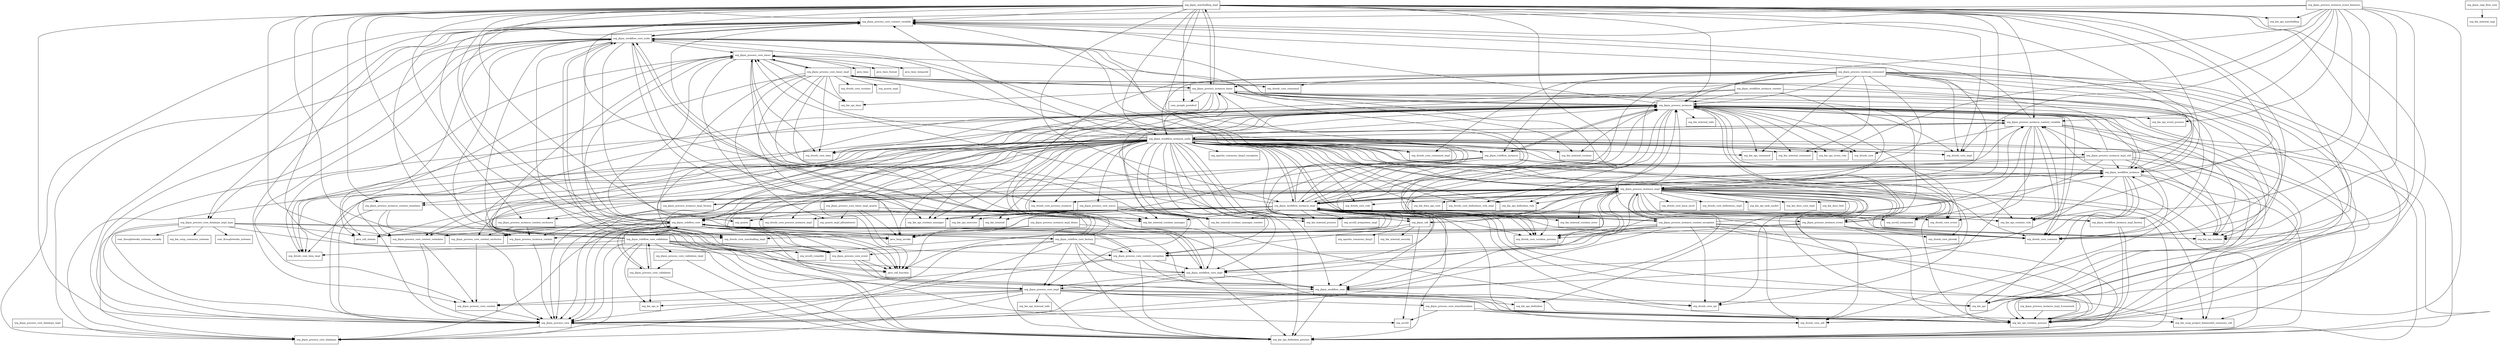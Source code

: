 digraph jbpm_flow_7_17_0_Final_package_dependencies {
  node [shape = box, fontsize=10.0];
  org_jbpm_marshalling_impl -> com_google_protobuf;
  org_jbpm_marshalling_impl -> org_drools_core_common;
  org_jbpm_marshalling_impl -> org_drools_core_impl;
  org_jbpm_marshalling_impl -> org_drools_core_marshalling_impl;
  org_jbpm_marshalling_impl -> org_drools_core_process_instance;
  org_jbpm_marshalling_impl -> org_drools_core_process_instance_impl;
  org_jbpm_marshalling_impl -> org_drools_core_runtime_process;
  org_jbpm_marshalling_impl -> org_drools_core_util;
  org_jbpm_marshalling_impl -> org_jbpm_process_core;
  org_jbpm_marshalling_impl -> org_jbpm_process_core_context_exclusive;
  org_jbpm_marshalling_impl -> org_jbpm_process_core_context_swimlane;
  org_jbpm_marshalling_impl -> org_jbpm_process_core_context_variable;
  org_jbpm_marshalling_impl -> org_jbpm_process_instance;
  org_jbpm_marshalling_impl -> org_jbpm_process_instance_context_exclusive;
  org_jbpm_marshalling_impl -> org_jbpm_process_instance_context_swimlane;
  org_jbpm_marshalling_impl -> org_jbpm_process_instance_context_variable;
  org_jbpm_marshalling_impl -> org_jbpm_process_instance_impl;
  org_jbpm_marshalling_impl -> org_jbpm_process_instance_timer;
  org_jbpm_marshalling_impl -> org_jbpm_ruleflow_core;
  org_jbpm_marshalling_impl -> org_jbpm_ruleflow_instance;
  org_jbpm_marshalling_impl -> org_jbpm_workflow_instance;
  org_jbpm_marshalling_impl -> org_jbpm_workflow_instance_impl;
  org_jbpm_marshalling_impl -> org_jbpm_workflow_instance_node;
  org_jbpm_marshalling_impl -> org_kie_api;
  org_jbpm_marshalling_impl -> org_kie_api_definition_process;
  org_jbpm_marshalling_impl -> org_kie_api_marshalling;
  org_jbpm_marshalling_impl -> org_kie_api_runtime_process;
  org_jbpm_marshalling_impl -> org_kie_api_runtime_rule;
  org_jbpm_osgi_flow_core -> org_kie_internal_osgi;
  org_jbpm_process_core -> org_jbpm_process_core_datatype;
  org_jbpm_process_core -> org_kie_api_definition_process;
  org_jbpm_process_core_async -> org_drools_core_process_instance_impl;
  org_jbpm_process_core_async -> org_kie_api_executor;
  org_jbpm_process_core_async -> org_kie_api_runtime;
  org_jbpm_process_core_async -> org_kie_api_runtime_manager;
  org_jbpm_process_core_async -> org_kie_api_runtime_process;
  org_jbpm_process_core_async -> org_kie_internal;
  org_jbpm_process_core_async -> org_kie_internal_process;
  org_jbpm_process_core_async -> org_kie_internal_runtime_manager;
  org_jbpm_process_core_async -> org_kie_internal_runtime_manager_context;
  org_jbpm_process_core_context -> org_jbpm_process_core;
  org_jbpm_process_core_context_exception -> org_jbpm_process_core;
  org_jbpm_process_core_context_exception -> org_jbpm_process_core_context;
  org_jbpm_process_core_context_exception -> org_jbpm_ruleflow_core;
  org_jbpm_process_core_context_exception -> org_jbpm_workflow_core;
  org_jbpm_process_core_context_exception -> org_jbpm_workflow_core_impl;
  org_jbpm_process_core_context_exception -> org_kie_api_definition_process;
  org_jbpm_process_core_context_exclusive -> org_jbpm_process_core;
  org_jbpm_process_core_context_exclusive -> org_jbpm_process_core_context;
  org_jbpm_process_core_context_swimlane -> org_jbpm_process_core;
  org_jbpm_process_core_context_swimlane -> org_jbpm_process_core_context;
  org_jbpm_process_core_context_variable -> org_jbpm_process_core;
  org_jbpm_process_core_context_variable -> org_jbpm_process_core_context;
  org_jbpm_process_core_context_variable -> org_jbpm_process_core_datatype;
  org_jbpm_process_core_context_variable -> org_jbpm_process_core_datatype_impl_type;
  org_jbpm_process_core_context_variable -> org_jbpm_workflow_core_node;
  org_jbpm_process_core_datatype_impl -> org_jbpm_process_core_datatype;
  org_jbpm_process_core_datatype_impl_type -> com_thoughtworks_xstream;
  org_jbpm_process_core_datatype_impl_type -> com_thoughtworks_xstream_security;
  org_jbpm_process_core_datatype_impl_type -> java_lang_invoke;
  org_jbpm_process_core_datatype_impl_type -> java_util_function;
  org_jbpm_process_core_datatype_impl_type -> java_util_stream;
  org_jbpm_process_core_datatype_impl_type -> org_drools_core_common;
  org_jbpm_process_core_datatype_impl_type -> org_jbpm_process_core;
  org_jbpm_process_core_datatype_impl_type -> org_jbpm_process_core_datatype;
  org_jbpm_process_core_datatype_impl_type -> org_kie_soup_commons_xstream;
  org_jbpm_process_core_event -> java_util_function;
  org_jbpm_process_core_event -> org_jbpm_process_core_impl;
  org_jbpm_process_core_event -> org_jbpm_workflow_core_node;
  org_jbpm_process_core_event -> org_kie_api_runtime_process;
  org_jbpm_process_core_impl -> org_jbpm_process_core;
  org_jbpm_process_core_impl -> org_jbpm_process_core_context;
  org_jbpm_process_core_impl -> org_jbpm_process_core_datatype;
  org_jbpm_process_core_impl -> org_jbpm_process_core_transformation;
  org_jbpm_process_core_impl -> org_kie_api;
  org_jbpm_process_core_impl -> org_kie_api_definition;
  org_jbpm_process_core_impl -> org_kie_api_definition_process;
  org_jbpm_process_core_impl -> org_kie_api_internal_utils;
  org_jbpm_process_core_impl -> org_kie_api_io;
  org_jbpm_process_core_impl -> org_kie_api_runtime_process;
  org_jbpm_process_core_timer -> java_lang_invoke;
  org_jbpm_process_core_timer -> java_time;
  org_jbpm_process_core_timer -> java_time_format;
  org_jbpm_process_core_timer -> java_time_temporal;
  org_jbpm_process_core_timer -> java_util_function;
  org_jbpm_process_core_timer -> java_util_stream;
  org_jbpm_process_core_timer -> org_drools_core_time;
  org_jbpm_process_core_timer -> org_drools_core_time_impl;
  org_jbpm_process_core_timer -> org_jbpm_process_core_timer_impl;
  org_jbpm_process_core_timer -> org_jbpm_util;
  org_jbpm_process_core_timer -> org_kie_api_time;
  org_jbpm_process_core_timer_impl -> org_drools_core_command;
  org_jbpm_process_core_timer_impl -> org_drools_core_command_impl;
  org_jbpm_process_core_timer_impl -> org_drools_core_common;
  org_jbpm_process_core_timer_impl -> org_drools_core_runtime;
  org_jbpm_process_core_timer_impl -> org_drools_core_time;
  org_jbpm_process_core_timer_impl -> org_drools_core_time_impl;
  org_jbpm_process_core_timer_impl -> org_jbpm_process_core_timer;
  org_jbpm_process_core_timer_impl -> org_jbpm_process_instance_timer;
  org_jbpm_process_core_timer_impl -> org_kie_api_runtime;
  org_jbpm_process_core_timer_impl -> org_kie_api_runtime_manager;
  org_jbpm_process_core_timer_impl -> org_kie_api_time;
  org_jbpm_process_core_timer_impl -> org_kie_internal_runtime_manager;
  org_jbpm_process_core_timer_impl -> org_kie_internal_runtime_manager_context;
  org_jbpm_process_core_timer_impl -> org_quartz;
  org_jbpm_process_core_timer_impl -> org_quartz_impl;
  org_jbpm_process_core_timer_impl -> org_quartz_impl_jdbcjobstore;
  org_jbpm_process_core_timer_impl_quartz -> java_lang_invoke;
  org_jbpm_process_core_timer_impl_quartz -> java_util_function;
  org_jbpm_process_core_timer_impl_quartz -> org_kie_internal_runtime_manager;
  org_jbpm_process_core_timer_impl_quartz -> org_quartz;
  org_jbpm_process_core_timer_impl_quartz -> org_quartz_impl_jdbcjobstore;
  org_jbpm_process_core_transformation -> org_drools_core_util;
  org_jbpm_process_core_transformation -> org_kie_api_runtime_process;
  org_jbpm_process_core_transformation -> org_kie_soup_project_datamodel_commons_util;
  org_jbpm_process_core_transformation -> org_mvel2;
  org_jbpm_process_core_validation -> org_jbpm_ruleflow_core;
  org_jbpm_process_core_validation -> org_jbpm_ruleflow_core_validation;
  org_jbpm_process_core_validation -> org_kie_api_definition_process;
  org_jbpm_process_core_validation -> org_kie_api_io;
  org_jbpm_process_core_validation_impl -> org_jbpm_process_core_validation;
  org_jbpm_process_core_validation_impl -> org_kie_api_definition_process;
  org_jbpm_process_instance -> org_drools_core;
  org_jbpm_process_instance -> org_drools_core_common;
  org_jbpm_process_instance -> org_drools_core_definitions_rule_impl;
  org_jbpm_process_instance -> org_drools_core_event;
  org_jbpm_process_instance -> org_drools_core_impl;
  org_jbpm_process_instance -> org_drools_core_marshalling_impl;
  org_jbpm_process_instance -> org_drools_core_phreak;
  org_jbpm_process_instance -> org_drools_core_runtime_process;
  org_jbpm_process_instance -> org_drools_core_time;
  org_jbpm_process_instance -> org_drools_core_time_impl;
  org_jbpm_process_instance -> org_jbpm_process_core;
  org_jbpm_process_instance -> org_jbpm_process_core_context_variable;
  org_jbpm_process_instance -> org_jbpm_process_core_event;
  org_jbpm_process_instance -> org_jbpm_process_core_timer;
  org_jbpm_process_instance -> org_jbpm_process_instance_context_variable;
  org_jbpm_process_instance -> org_jbpm_process_instance_event;
  org_jbpm_process_instance -> org_jbpm_process_instance_timer;
  org_jbpm_process_instance -> org_jbpm_ruleflow_core;
  org_jbpm_process_instance -> org_jbpm_ruleflow_instance;
  org_jbpm_process_instance -> org_jbpm_workflow_core_node;
  org_jbpm_process_instance -> org_kie_api;
  org_jbpm_process_instance -> org_kie_api_command;
  org_jbpm_process_instance -> org_kie_api_definition_process;
  org_jbpm_process_instance -> org_kie_api_definition_rule;
  org_jbpm_process_instance -> org_kie_api_event_process;
  org_jbpm_process_instance -> org_kie_api_event_rule;
  org_jbpm_process_instance -> org_kie_api_runtime;
  org_jbpm_process_instance -> org_kie_api_runtime_manager;
  org_jbpm_process_instance -> org_kie_api_runtime_process;
  org_jbpm_process_instance -> org_kie_api_runtime_rule;
  org_jbpm_process_instance -> org_kie_internal_command;
  org_jbpm_process_instance -> org_kie_internal_process;
  org_jbpm_process_instance -> org_kie_internal_runtime;
  org_jbpm_process_instance -> org_kie_internal_runtime_manager;
  org_jbpm_process_instance -> org_kie_internal_runtime_manager_context;
  org_jbpm_process_instance -> org_kie_internal_utils;
  org_jbpm_process_instance_command -> org_drools_core_command;
  org_jbpm_process_instance_command -> org_drools_core_command_impl;
  org_jbpm_process_instance_command -> org_drools_core_common;
  org_jbpm_process_instance_command -> org_drools_core_impl;
  org_jbpm_process_instance_command -> org_drools_core_runtime_process;
  org_jbpm_process_instance_command -> org_jbpm_process_instance;
  org_jbpm_process_instance_command -> org_jbpm_process_instance_impl;
  org_jbpm_process_instance_command -> org_jbpm_process_instance_timer;
  org_jbpm_process_instance_command -> org_jbpm_ruleflow_instance;
  org_jbpm_process_instance_command -> org_jbpm_workflow_core_impl;
  org_jbpm_process_instance_command -> org_jbpm_workflow_instance;
  org_jbpm_process_instance_command -> org_jbpm_workflow_instance_impl;
  org_jbpm_process_instance_command -> org_jbpm_workflow_instance_node;
  org_jbpm_process_instance_command -> org_kie_api;
  org_jbpm_process_instance_command -> org_kie_api_command;
  org_jbpm_process_instance_command -> org_kie_api_definition_process;
  org_jbpm_process_instance_command -> org_kie_api_runtime;
  org_jbpm_process_instance_command -> org_kie_api_runtime_process;
  org_jbpm_process_instance_command -> org_kie_internal_command;
  org_jbpm_process_instance_context -> org_jbpm_process_core;
  org_jbpm_process_instance_context -> org_jbpm_process_instance;
  org_jbpm_process_instance_context_exception -> org_drools_core_common;
  org_jbpm_process_instance_context_exception -> org_drools_core_spi;
  org_jbpm_process_instance_context_exception -> org_jbpm_process_core;
  org_jbpm_process_instance_context_exception -> org_jbpm_process_core_context_exception;
  org_jbpm_process_instance_context_exception -> org_jbpm_process_instance;
  org_jbpm_process_instance_context_exception -> org_jbpm_process_instance_context;
  org_jbpm_process_instance_context_exception -> org_jbpm_process_instance_impl;
  org_jbpm_process_instance_context_exception -> org_jbpm_workflow_core;
  org_jbpm_process_instance_context_exception -> org_jbpm_workflow_core_impl;
  org_jbpm_process_instance_context_exception -> org_jbpm_workflow_core_node;
  org_jbpm_process_instance_context_exception -> org_jbpm_workflow_instance;
  org_jbpm_process_instance_context_exception -> org_jbpm_workflow_instance_impl;
  org_jbpm_process_instance_context_exception -> org_jbpm_workflow_instance_node;
  org_jbpm_process_instance_context_exception -> org_kie_api_definition_process;
  org_jbpm_process_instance_context_exception -> org_kie_api_runtime;
  org_jbpm_process_instance_context_exception -> org_kie_api_runtime_process;
  org_jbpm_process_instance_context_exclusive -> org_jbpm_process_core_context_exclusive;
  org_jbpm_process_instance_context_exclusive -> org_jbpm_process_instance_context;
  org_jbpm_process_instance_context_exclusive -> org_kie_api_runtime_process;
  org_jbpm_process_instance_context_swimlane -> org_jbpm_process_core;
  org_jbpm_process_instance_context_swimlane -> org_jbpm_process_core_context_swimlane;
  org_jbpm_process_instance_context_swimlane -> org_jbpm_process_instance_context;
  org_jbpm_process_instance_context_variable -> org_drools_core;
  org_jbpm_process_instance_context_variable -> org_drools_core_common;
  org_jbpm_process_instance_context_variable -> org_drools_core_event;
  org_jbpm_process_instance_context_variable -> org_drools_core_runtime_process;
  org_jbpm_process_instance_context_variable -> org_jbpm_process_core;
  org_jbpm_process_instance_context_variable -> org_jbpm_process_core_context_variable;
  org_jbpm_process_instance_context_variable -> org_jbpm_process_instance;
  org_jbpm_process_instance_context_variable -> org_jbpm_process_instance_context;
  org_jbpm_process_instance_context_variable -> org_jbpm_workflow_core;
  org_jbpm_process_instance_context_variable -> org_jbpm_workflow_instance_node;
  org_jbpm_process_instance_context_variable -> org_kie_api_definition_process;
  org_jbpm_process_instance_context_variable -> org_kie_api_runtime;
  org_jbpm_process_instance_context_variable -> org_kie_api_runtime_process;
  org_jbpm_process_instance_context_variable -> org_kie_api_runtime_rule;
  org_jbpm_process_instance_event -> org_drools_core_common;
  org_jbpm_process_instance_event -> org_drools_core_marshalling_impl;
  org_jbpm_process_instance_event -> org_drools_core_phreak;
  org_jbpm_process_instance_event -> org_drools_core_runtime_process;
  org_jbpm_process_instance_event -> org_jbpm_process_instance;
  org_jbpm_process_instance_event -> org_kie_api_runtime_process;
  org_jbpm_process_instance_event_listeners -> org_drools_core_common;
  org_jbpm_process_instance_event_listeners -> org_drools_core_impl;
  org_jbpm_process_instance_event_listeners -> org_drools_core_marshalling_impl;
  org_jbpm_process_instance_event_listeners -> org_jbpm_process_core_context_variable;
  org_jbpm_process_instance_event_listeners -> org_jbpm_process_instance;
  org_jbpm_process_instance_event_listeners -> org_jbpm_process_instance_context_variable;
  org_jbpm_process_instance_event_listeners -> org_jbpm_workflow_instance;
  org_jbpm_process_instance_event_listeners -> org_kie_api_event_process;
  org_jbpm_process_instance_event_listeners -> org_kie_api_event_rule;
  org_jbpm_process_instance_event_listeners -> org_kie_api_marshalling;
  org_jbpm_process_instance_event_listeners -> org_kie_api_runtime;
  org_jbpm_process_instance_event_listeners -> org_kie_api_runtime_process;
  org_jbpm_process_instance_event_listeners -> org_kie_api_runtime_rule;
  org_jbpm_process_instance_impl -> org_drools_core_base_mvel;
  org_jbpm_process_instance_impl -> org_drools_core_common;
  org_jbpm_process_instance_impl -> org_drools_core_definitions_impl;
  org_jbpm_process_instance_impl -> org_drools_core_definitions_rule_impl;
  org_jbpm_process_instance_impl -> org_drools_core_process_instance;
  org_jbpm_process_instance_impl -> org_drools_core_rule;
  org_jbpm_process_instance_impl -> org_drools_core_runtime_process;
  org_jbpm_process_instance_impl -> org_drools_core_spi;
  org_jbpm_process_instance_impl -> org_drools_core_util;
  org_jbpm_process_instance_impl -> org_jbpm_process_core;
  org_jbpm_process_instance_impl -> org_jbpm_process_core_context_exception;
  org_jbpm_process_instance_impl -> org_jbpm_process_core_context_swimlane;
  org_jbpm_process_instance_impl -> org_jbpm_process_core_context_variable;
  org_jbpm_process_instance_impl -> org_jbpm_process_core_impl;
  org_jbpm_process_instance_impl -> org_jbpm_process_instance;
  org_jbpm_process_instance_impl -> org_jbpm_process_instance_context_exception;
  org_jbpm_process_instance_impl -> org_jbpm_process_instance_context_swimlane;
  org_jbpm_process_instance_impl -> org_jbpm_process_instance_context_variable;
  org_jbpm_process_instance_impl -> org_jbpm_process_instance_impl_factory;
  org_jbpm_process_instance_impl -> org_jbpm_util;
  org_jbpm_process_instance_impl -> org_jbpm_workflow_core;
  org_jbpm_process_instance_impl -> org_jbpm_workflow_instance;
  org_jbpm_process_instance_impl -> org_jbpm_workflow_instance_impl;
  org_jbpm_process_instance_impl -> org_jbpm_workflow_instance_node;
  org_jbpm_process_instance_impl -> org_kie_api;
  org_jbpm_process_instance_impl -> org_kie_api_definition;
  org_jbpm_process_instance_impl -> org_kie_api_definition_process;
  org_jbpm_process_instance_impl -> org_kie_api_definition_rule;
  org_jbpm_process_instance_impl -> org_kie_api_runtime;
  org_jbpm_process_instance_impl -> org_kie_api_runtime_process;
  org_jbpm_process_instance_impl -> org_kie_api_runtime_rule;
  org_jbpm_process_instance_impl -> org_kie_api_task_model;
  org_jbpm_process_instance_impl -> org_kie_dmn_api_core;
  org_jbpm_process_instance_impl -> org_kie_dmn_core_impl;
  org_jbpm_process_instance_impl -> org_kie_dmn_feel;
  org_jbpm_process_instance_impl -> org_kie_internal_process;
  org_jbpm_process_instance_impl -> org_kie_internal_runtime_error;
  org_jbpm_process_instance_impl -> org_kie_soup_project_datamodel_commons_util;
  org_jbpm_process_instance_impl -> org_mvel2_integration;
  org_jbpm_process_instance_impl_demo -> java_lang_invoke;
  org_jbpm_process_instance_impl_demo -> java_util_function;
  org_jbpm_process_instance_impl_demo -> org_kie_api_runtime_process;
  org_jbpm_process_instance_impl_factory -> org_jbpm_process_core;
  org_jbpm_process_instance_impl_factory -> org_jbpm_process_instance;
  org_jbpm_process_instance_impl_factory -> org_jbpm_process_instance_context;
  org_jbpm_process_instance_impl_factory -> org_jbpm_process_instance_impl;
  org_jbpm_process_instance_impl_humantask -> org_kie_api_runtime_process;
  org_jbpm_process_instance_impl_util -> org_drools_core_util;
  org_jbpm_process_instance_impl_util -> org_jbpm_process_core_context_variable;
  org_jbpm_process_instance_impl_util -> org_jbpm_process_instance;
  org_jbpm_process_instance_impl_util -> org_jbpm_process_instance_context_variable;
  org_jbpm_process_instance_impl_util -> org_jbpm_util;
  org_jbpm_process_instance_impl_util -> org_jbpm_workflow_instance;
  org_jbpm_process_instance_impl_util -> org_jbpm_workflow_instance_impl;
  org_jbpm_process_instance_impl_util -> org_kie_api_runtime_process;
  org_jbpm_process_instance_impl_util -> org_kie_soup_project_datamodel_commons_util;
  org_jbpm_process_instance_impl_util -> org_mvel2_integration;
  org_jbpm_process_instance_timer -> com_google_protobuf;
  org_jbpm_process_instance_timer -> org_drools_core_common;
  org_jbpm_process_instance_timer -> org_drools_core_marshalling_impl;
  org_jbpm_process_instance_timer -> org_drools_core_runtime_process;
  org_jbpm_process_instance_timer -> org_drools_core_time;
  org_jbpm_process_instance_timer -> org_drools_core_time_impl;
  org_jbpm_process_instance_timer -> org_jbpm_marshalling_impl;
  org_jbpm_process_instance_timer -> org_jbpm_process_core_timer_impl;
  org_jbpm_process_instance_timer -> org_jbpm_process_instance;
  org_jbpm_process_instance_timer -> org_jbpm_process_instance_event;
  org_jbpm_process_instance_timer -> org_kie_api_runtime;
  org_jbpm_process_instance_timer -> org_kie_api_runtime_process;
  org_jbpm_process_instance_timer -> org_kie_api_time;
  org_jbpm_process_instance_timer -> org_kie_internal_runtime;
  org_jbpm_ruleflow_core -> java_lang_invoke;
  org_jbpm_ruleflow_core -> java_util_function;
  org_jbpm_ruleflow_core -> java_util_stream;
  org_jbpm_ruleflow_core -> org_jbpm_process_core;
  org_jbpm_ruleflow_core -> org_jbpm_process_core_context_exception;
  org_jbpm_ruleflow_core -> org_jbpm_process_core_context_swimlane;
  org_jbpm_ruleflow_core -> org_jbpm_process_core_context_variable;
  org_jbpm_ruleflow_core -> org_jbpm_process_core_datatype;
  org_jbpm_ruleflow_core -> org_jbpm_process_core_event;
  org_jbpm_ruleflow_core -> org_jbpm_process_core_timer;
  org_jbpm_ruleflow_core -> org_jbpm_process_core_validation;
  org_jbpm_ruleflow_core -> org_jbpm_ruleflow_core_factory;
  org_jbpm_ruleflow_core -> org_jbpm_ruleflow_core_validation;
  org_jbpm_ruleflow_core -> org_jbpm_workflow_core;
  org_jbpm_ruleflow_core -> org_jbpm_workflow_core_impl;
  org_jbpm_ruleflow_core -> org_jbpm_workflow_core_node;
  org_jbpm_ruleflow_core -> org_kie_api_definition_process;
  org_jbpm_ruleflow_core_factory -> org_jbpm_process_core;
  org_jbpm_ruleflow_core_factory -> org_jbpm_process_core_context_exception;
  org_jbpm_ruleflow_core_factory -> org_jbpm_process_core_context_variable;
  org_jbpm_ruleflow_core_factory -> org_jbpm_process_core_datatype;
  org_jbpm_ruleflow_core_factory -> org_jbpm_process_core_event;
  org_jbpm_ruleflow_core_factory -> org_jbpm_process_core_impl;
  org_jbpm_ruleflow_core_factory -> org_jbpm_process_core_timer;
  org_jbpm_ruleflow_core_factory -> org_jbpm_process_instance_impl;
  org_jbpm_ruleflow_core_factory -> org_jbpm_ruleflow_core;
  org_jbpm_ruleflow_core_factory -> org_jbpm_workflow_core;
  org_jbpm_ruleflow_core_factory -> org_jbpm_workflow_core_impl;
  org_jbpm_ruleflow_core_factory -> org_jbpm_workflow_core_node;
  org_jbpm_ruleflow_core_factory -> org_kie_api_definition_process;
  org_jbpm_ruleflow_core_validation -> org_drools_core_time_impl;
  org_jbpm_ruleflow_core_validation -> org_jbpm_process_core;
  org_jbpm_ruleflow_core_validation -> org_jbpm_process_core_context_exception;
  org_jbpm_ruleflow_core_validation -> org_jbpm_process_core_context_variable;
  org_jbpm_ruleflow_core_validation -> org_jbpm_process_core_datatype;
  org_jbpm_ruleflow_core_validation -> org_jbpm_process_core_event;
  org_jbpm_ruleflow_core_validation -> org_jbpm_process_core_timer;
  org_jbpm_ruleflow_core_validation -> org_jbpm_process_core_validation;
  org_jbpm_ruleflow_core_validation -> org_jbpm_process_core_validation_impl;
  org_jbpm_ruleflow_core_validation -> org_jbpm_ruleflow_core;
  org_jbpm_ruleflow_core_validation -> org_jbpm_workflow_core;
  org_jbpm_ruleflow_core_validation -> org_jbpm_workflow_core_impl;
  org_jbpm_ruleflow_core_validation -> org_jbpm_workflow_core_node;
  org_jbpm_ruleflow_core_validation -> org_kie_api_definition_process;
  org_jbpm_ruleflow_core_validation -> org_kie_api_io;
  org_jbpm_ruleflow_core_validation -> org_mvel2;
  org_jbpm_ruleflow_core_validation -> org_mvel2_compiler;
  org_jbpm_ruleflow_instance -> java_lang_invoke;
  org_jbpm_ruleflow_instance -> java_util_function;
  org_jbpm_ruleflow_instance -> org_jbpm_process_instance;
  org_jbpm_ruleflow_instance -> org_jbpm_ruleflow_core;
  org_jbpm_ruleflow_instance -> org_jbpm_workflow_core_node;
  org_jbpm_ruleflow_instance -> org_jbpm_workflow_instance;
  org_jbpm_ruleflow_instance -> org_jbpm_workflow_instance_impl;
  org_jbpm_ruleflow_instance -> org_kie_api_definition_process;
  org_jbpm_ruleflow_instance -> org_kie_api_runtime_process;
  org_jbpm_util -> org_apache_commons_lang3;
  org_jbpm_util -> org_kie_internal_security;
  org_jbpm_util -> org_mvel2;
  org_jbpm_util -> org_mvel2_compiler;
  org_jbpm_workflow_core -> org_drools_core_spi;
  org_jbpm_workflow_core -> org_jbpm_process_core;
  org_jbpm_workflow_core -> org_kie_api_definition_process;
  org_jbpm_workflow_core_impl -> org_jbpm_process_core;
  org_jbpm_workflow_core_impl -> org_jbpm_process_core_impl;
  org_jbpm_workflow_core_impl -> org_jbpm_workflow_core;
  org_jbpm_workflow_core_impl -> org_jbpm_workflow_core_node;
  org_jbpm_workflow_core_impl -> org_kie_api_definition_process;
  org_jbpm_workflow_core_node -> java_lang_invoke;
  org_jbpm_workflow_core_node -> java_util_function;
  org_jbpm_workflow_core_node -> java_util_stream;
  org_jbpm_workflow_core_node -> org_jbpm_process_core;
  org_jbpm_workflow_core_node -> org_jbpm_process_core_context;
  org_jbpm_workflow_core_node -> org_jbpm_process_core_context_variable;
  org_jbpm_workflow_core_node -> org_jbpm_process_core_datatype;
  org_jbpm_workflow_core_node -> org_jbpm_process_core_datatype_impl_type;
  org_jbpm_workflow_core_node -> org_jbpm_process_core_event;
  org_jbpm_workflow_core_node -> org_jbpm_process_core_impl;
  org_jbpm_workflow_core_node -> org_jbpm_process_core_timer;
  org_jbpm_workflow_core_node -> org_jbpm_workflow_core;
  org_jbpm_workflow_core_node -> org_jbpm_workflow_core_impl;
  org_jbpm_workflow_core_node -> org_kie_api_definition_process;
  org_jbpm_workflow_instance -> org_drools_core_common;
  org_jbpm_workflow_instance -> org_jbpm_process_core_context_variable;
  org_jbpm_workflow_instance -> org_jbpm_process_instance;
  org_jbpm_workflow_instance -> org_jbpm_process_instance_context_variable;
  org_jbpm_workflow_instance -> org_jbpm_process_instance_impl;
  org_jbpm_workflow_instance -> org_jbpm_ruleflow_core;
  org_jbpm_workflow_instance -> org_jbpm_workflow_core_impl;
  org_jbpm_workflow_instance -> org_jbpm_workflow_instance_impl;
  org_jbpm_workflow_instance -> org_kie_api;
  org_jbpm_workflow_instance -> org_kie_api_definition_process;
  org_jbpm_workflow_instance -> org_kie_api_runtime;
  org_jbpm_workflow_instance -> org_kie_api_runtime_process;
  org_jbpm_workflow_instance_context -> org_jbpm_process_core;
  org_jbpm_workflow_instance_context -> org_jbpm_process_instance;
  org_jbpm_workflow_instance_context -> org_jbpm_process_instance_context;
  org_jbpm_workflow_instance_context -> org_jbpm_process_instance_impl;
  org_jbpm_workflow_instance_context -> org_jbpm_workflow_instance;
  org_jbpm_workflow_instance_impl -> java_lang_invoke;
  org_jbpm_workflow_instance_impl -> java_util_function;
  org_jbpm_workflow_instance_impl -> java_util_stream;
  org_jbpm_workflow_instance_impl -> org_drools_core_common;
  org_jbpm_workflow_instance_impl -> org_drools_core_event;
  org_jbpm_workflow_instance_impl -> org_drools_core_runtime_process;
  org_jbpm_workflow_instance_impl -> org_drools_core_spi;
  org_jbpm_workflow_instance_impl -> org_drools_core_util;
  org_jbpm_workflow_instance_impl -> org_jbpm_process_core;
  org_jbpm_workflow_instance_impl -> org_jbpm_process_core_context_exception;
  org_jbpm_workflow_instance_impl -> org_jbpm_process_core_context_exclusive;
  org_jbpm_workflow_instance_impl -> org_jbpm_process_core_context_variable;
  org_jbpm_workflow_instance_impl -> org_jbpm_process_core_timer;
  org_jbpm_workflow_instance_impl -> org_jbpm_process_instance;
  org_jbpm_workflow_instance_impl -> org_jbpm_process_instance_context_exception;
  org_jbpm_workflow_instance_impl -> org_jbpm_process_instance_context_exclusive;
  org_jbpm_workflow_instance_impl -> org_jbpm_process_instance_context_variable;
  org_jbpm_workflow_instance_impl -> org_jbpm_process_instance_event;
  org_jbpm_workflow_instance_impl -> org_jbpm_process_instance_impl;
  org_jbpm_workflow_instance_impl -> org_jbpm_process_instance_timer;
  org_jbpm_workflow_instance_impl -> org_jbpm_ruleflow_core;
  org_jbpm_workflow_instance_impl -> org_jbpm_util;
  org_jbpm_workflow_instance_impl -> org_jbpm_workflow_core;
  org_jbpm_workflow_instance_impl -> org_jbpm_workflow_core_impl;
  org_jbpm_workflow_instance_impl -> org_jbpm_workflow_core_node;
  org_jbpm_workflow_instance_impl -> org_jbpm_workflow_instance;
  org_jbpm_workflow_instance_impl -> org_jbpm_workflow_instance_impl_factory;
  org_jbpm_workflow_instance_impl -> org_jbpm_workflow_instance_node;
  org_jbpm_workflow_instance_impl -> org_kie_api_definition_process;
  org_jbpm_workflow_instance_impl -> org_kie_api_runtime;
  org_jbpm_workflow_instance_impl -> org_kie_api_runtime_manager;
  org_jbpm_workflow_instance_impl -> org_kie_api_runtime_process;
  org_jbpm_workflow_instance_impl -> org_kie_api_runtime_rule;
  org_jbpm_workflow_instance_impl -> org_kie_internal_process;
  org_jbpm_workflow_instance_impl -> org_kie_internal_runtime_error;
  org_jbpm_workflow_instance_impl -> org_kie_internal_runtime_manager;
  org_jbpm_workflow_instance_impl -> org_kie_internal_runtime_manager_context;
  org_jbpm_workflow_instance_impl -> org_kie_soup_project_datamodel_commons_util;
  org_jbpm_workflow_instance_impl -> org_mvel2_integration;
  org_jbpm_workflow_instance_impl -> org_mvel2_integration_impl;
  org_jbpm_workflow_instance_impl_factory -> org_jbpm_workflow_instance;
  org_jbpm_workflow_instance_impl_factory -> org_jbpm_workflow_instance_impl;
  org_jbpm_workflow_instance_impl_factory -> org_kie_api_definition_process;
  org_jbpm_workflow_instance_impl_factory -> org_kie_api_runtime_process;
  org_jbpm_workflow_instance_node -> java_lang_invoke;
  org_jbpm_workflow_instance_node -> java_util_function;
  org_jbpm_workflow_instance_node -> java_util_stream;
  org_jbpm_workflow_instance_node -> org_apache_commons_lang3_exception;
  org_jbpm_workflow_instance_node -> org_drools_core;
  org_jbpm_workflow_instance_node -> org_drools_core_command_impl;
  org_jbpm_workflow_instance_node -> org_drools_core_common;
  org_jbpm_workflow_instance_node -> org_drools_core_definitions_rule_impl;
  org_jbpm_workflow_instance_node -> org_drools_core_event;
  org_jbpm_workflow_instance_node -> org_drools_core_impl;
  org_jbpm_workflow_instance_node -> org_drools_core_process_instance;
  org_jbpm_workflow_instance_node -> org_drools_core_process_instance_impl;
  org_jbpm_workflow_instance_node -> org_drools_core_rule;
  org_jbpm_workflow_instance_node -> org_drools_core_runtime_process;
  org_jbpm_workflow_instance_node -> org_drools_core_spi;
  org_jbpm_workflow_instance_node -> org_drools_core_time;
  org_jbpm_workflow_instance_node -> org_drools_core_time_impl;
  org_jbpm_workflow_instance_node -> org_drools_core_util;
  org_jbpm_workflow_instance_node -> org_jbpm_process_core;
  org_jbpm_workflow_instance_node -> org_jbpm_process_core_async;
  org_jbpm_workflow_instance_node -> org_jbpm_process_core_context_exception;
  org_jbpm_workflow_instance_node -> org_jbpm_process_core_context_exclusive;
  org_jbpm_workflow_instance_node -> org_jbpm_process_core_context_swimlane;
  org_jbpm_workflow_instance_node -> org_jbpm_process_core_context_variable;
  org_jbpm_workflow_instance_node -> org_jbpm_process_core_datatype;
  org_jbpm_workflow_instance_node -> org_jbpm_process_core_event;
  org_jbpm_workflow_instance_node -> org_jbpm_process_core_impl;
  org_jbpm_workflow_instance_node -> org_jbpm_process_core_timer;
  org_jbpm_workflow_instance_node -> org_jbpm_process_instance;
  org_jbpm_workflow_instance_node -> org_jbpm_process_instance_context_exception;
  org_jbpm_workflow_instance_node -> org_jbpm_process_instance_context_exclusive;
  org_jbpm_workflow_instance_node -> org_jbpm_process_instance_context_swimlane;
  org_jbpm_workflow_instance_node -> org_jbpm_process_instance_context_variable;
  org_jbpm_workflow_instance_node -> org_jbpm_process_instance_impl;
  org_jbpm_workflow_instance_node -> org_jbpm_process_instance_impl_util;
  org_jbpm_workflow_instance_node -> org_jbpm_process_instance_timer;
  org_jbpm_workflow_instance_node -> org_jbpm_util;
  org_jbpm_workflow_instance_node -> org_jbpm_workflow_core;
  org_jbpm_workflow_instance_node -> org_jbpm_workflow_core_impl;
  org_jbpm_workflow_instance_node -> org_jbpm_workflow_core_node;
  org_jbpm_workflow_instance_node -> org_jbpm_workflow_instance;
  org_jbpm_workflow_instance_node -> org_jbpm_workflow_instance_impl;
  org_jbpm_workflow_instance_node -> org_kie_api;
  org_jbpm_workflow_instance_node -> org_kie_api_command;
  org_jbpm_workflow_instance_node -> org_kie_api_definition_process;
  org_jbpm_workflow_instance_node -> org_kie_api_definition_rule;
  org_jbpm_workflow_instance_node -> org_kie_api_event_rule;
  org_jbpm_workflow_instance_node -> org_kie_api_executor;
  org_jbpm_workflow_instance_node -> org_kie_api_runtime;
  org_jbpm_workflow_instance_node -> org_kie_api_runtime_manager;
  org_jbpm_workflow_instance_node -> org_kie_api_runtime_process;
  org_jbpm_workflow_instance_node -> org_kie_api_runtime_rule;
  org_jbpm_workflow_instance_node -> org_kie_dmn_api_core;
  org_jbpm_workflow_instance_node -> org_kie_internal;
  org_jbpm_workflow_instance_node -> org_kie_internal_command;
  org_jbpm_workflow_instance_node -> org_kie_internal_process;
  org_jbpm_workflow_instance_node -> org_kie_internal_runtime;
  org_jbpm_workflow_instance_node -> org_kie_internal_runtime_manager;
  org_jbpm_workflow_instance_node -> org_kie_internal_runtime_manager_context;
  org_jbpm_workflow_instance_node -> org_kie_soup_project_datamodel_commons_util;
  org_jbpm_workflow_instance_node -> org_mvel2_integration;
  org_jbpm_workflow_instance_node -> org_mvel2_integration_impl;
}
